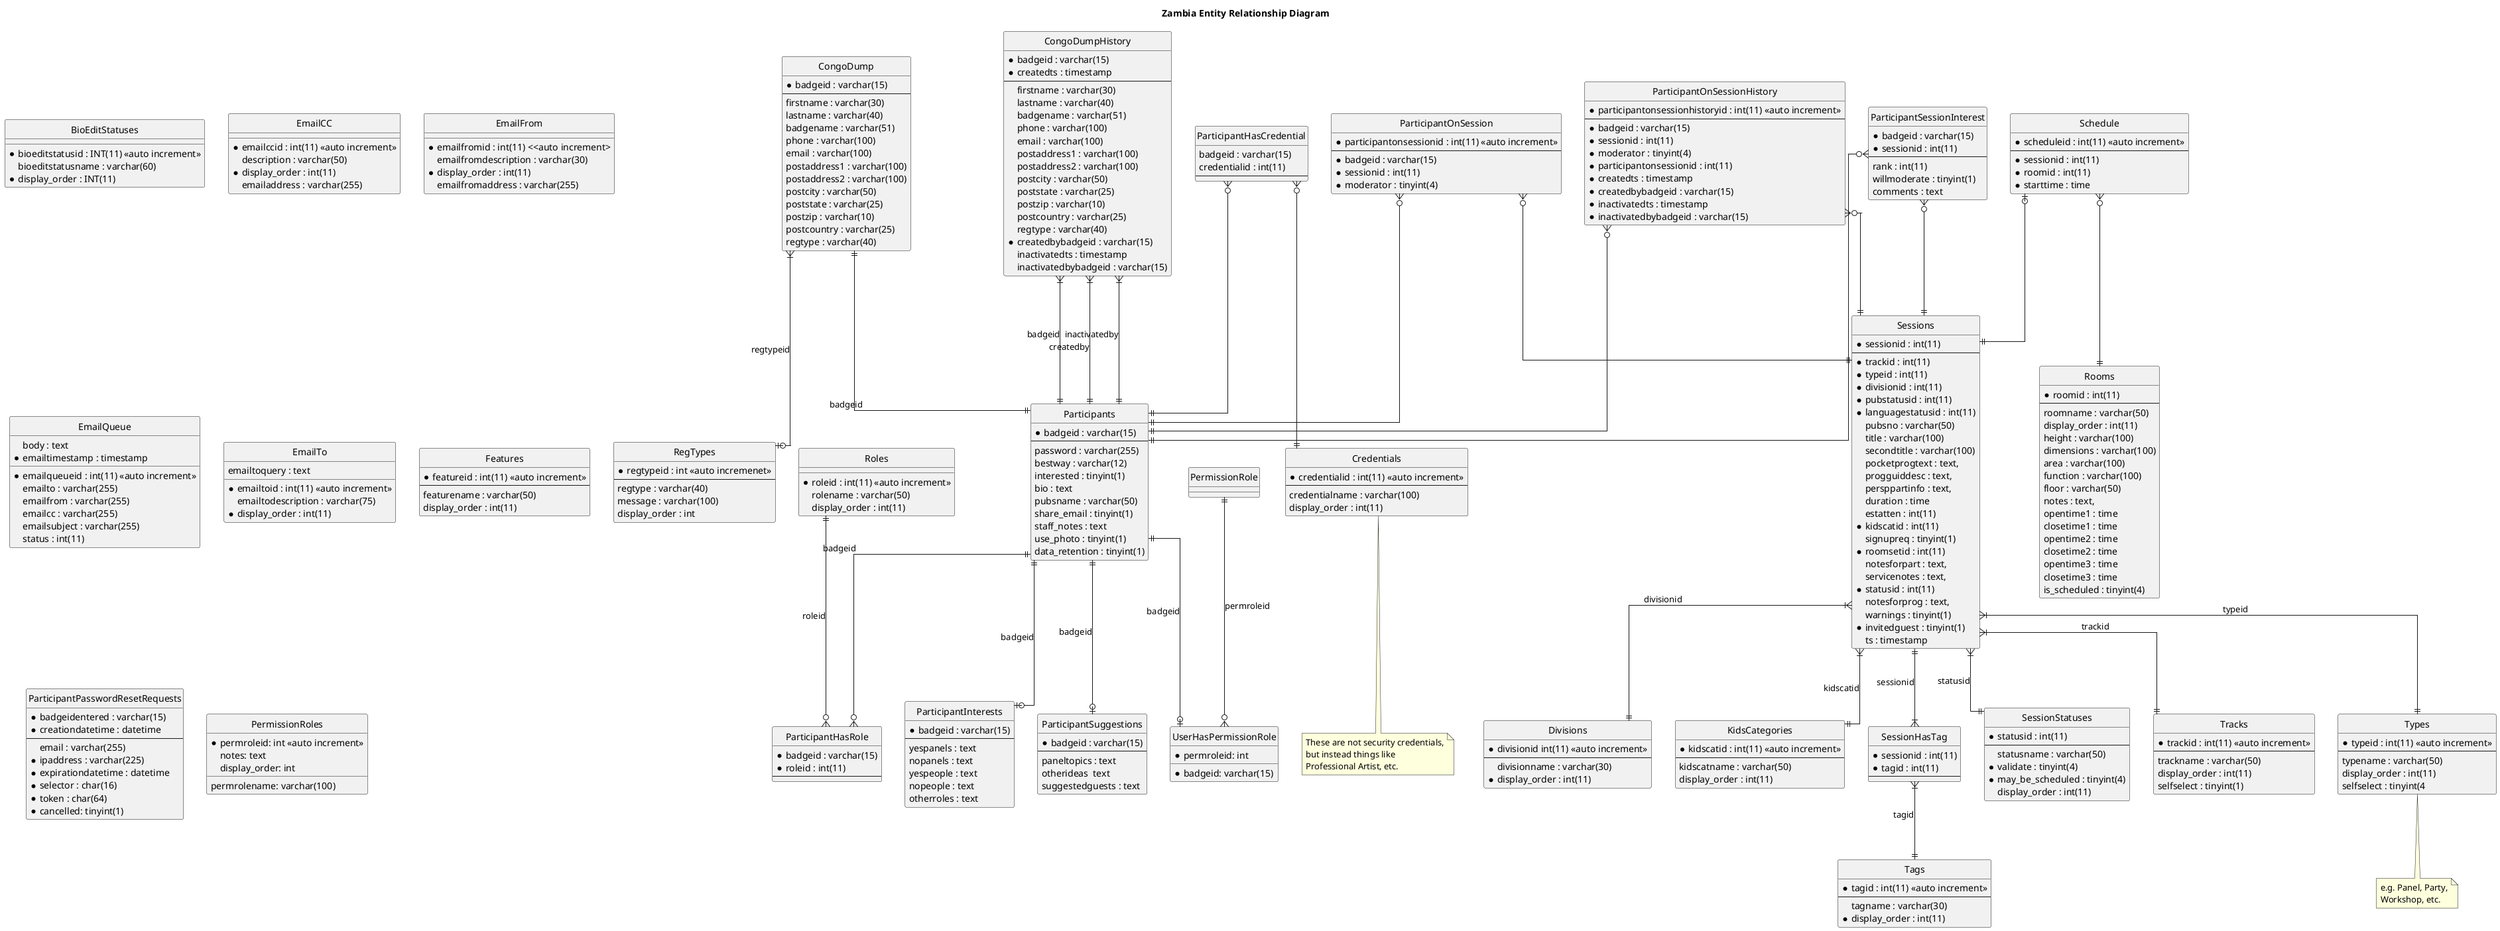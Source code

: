 @startuml ER Diagram
title Zambia Entity Relationship Diagram
'hide the spot
hide circle

'avoid problems with angled crows feet
skinparam linetype ortho

entity BioEditStatuses {
* bioeditstatusid : INT(11) <<auto increment>>
  bioeditstatusname : varchar(60)
* display_order : INT(11)
}

entity "CongoDump" {
* badgeid : varchar(15)
--
  firstname : varchar(30)
  lastname : varchar(40)
  badgename : varchar(51)
  phone : varchar(100)
  email : varchar(100)
  postaddress1 : varchar(100)
  postaddress2 : varchar(100)
  postcity : varchar(50)
  poststate : varchar(25)
  postzip : varchar(10)
  postcountry : varchar(25)
  regtype : varchar(40)
}

entity "CongoDumpHistory" {
* badgeid : varchar(15)
* createdts : timestamp
--
  firstname : varchar(30)
  lastname : varchar(40)
  badgename : varchar(51)
  phone : varchar(100)
  email : varchar(100)
  postaddress1 : varchar(100)
  postaddress2 : varchar(100)
  postcity : varchar(50)
  poststate : varchar(25)
  postzip : varchar(10)
  postcountry : varchar(25)
  regtype : varchar(40)
* createdbybadgeid : varchar(15)
  inactivatedts : timestamp
  inactivatedbybadgeid : varchar(15)
}

entity Credentials {
* credentialid : int(11) <<auto increment>>
--
  credentialname : varchar(100)
  display_order : int(11)
}

note bottom: These are not security credentials,\nbut instead things like\nProfessional Artist, etc.

entity Divisions {
* divisionid int(11) <<auto increment>>
--
  divisionname : varchar(30)
* display_order : int(11)
}

entity EmailCC {
* emailccid : int(11) <<auto increment>>
  description : varchar(50)
* display_order : int(11)
  emailaddress : varchar(255)
}

entity EmailFrom {
* emailfromid : int(11) <<auto increment>
  emailfromdescription : varchar(30)
* display_order : int(11)
  emailfromaddress : varchar(255)
}

entity EmailQueue {
* emailqueueid : int(11) <<auto increment>>
  emailto : varchar(255)
  emailfrom : varchar(255)
  emailcc : varchar(255)
  emailsubject : varchar(255)
  body : text
  status : int(11)
* emailtimestamp : timestamp
}
entity EmailTo {
* emailtoid : int(11) <<auto increment>>
  emailtodescription : varchar(75)
* display_order : int(11)
  emailtoquery : text
}

entity Features {
* featureid : int(11) <<auto increment>>
--
  featurename : varchar(50)
  display_order : int(11)
}

entity KidsCategories {
* kidscatid : int(11) <<auto increment>>
--
  kidscatname : varchar(50)
  display_order : int(11)
}

entity "Participants" {
* badgeid : varchar(15)
--
  password : varchar(255)
  bestway : varchar(12)
  interested : tinyint(1)
  bio : text
  pubsname : varchar(50)
  share_email : tinyint(1)
  staff_notes : text
  use_photo : tinyint(1)
  data_retention : tinyint(1)
}

entity ParticipantHasCredential {
  badgeid : varchar(15)
  credentialid : int(11)
--
}

entity ParticipantHasRole {
* badgeid : varchar(15)
* roleid : int(11)
--
}

entity ParticipantInterests {
* badgeid : varchar(15)
--
  yespanels : text
  nopanels : text
  yespeople : text
  nopeople : text
  otherroles : text
}

entity ParticipantOnSession {
* participantonsessionid : int(11) <<auto increment>>
--
* badgeid : varchar(15)
* sessionid : int(11)
* moderator : tinyint(4)
}

entity ParticipantOnSessionHistory {
* participantonsessionhistoryid : int(11) <<auto increment>>
--
* badgeid : varchar(15)
* sessionid : int(11)
* moderator : tinyint(4)
* participantonsessionid : int(11)
* createdts : timestamp
* createdbybadgeid : varchar(15)
* inactivatedts : timestamp
* inactivatedbybadgeid : varchar(15)
}  

entity ParticipantPasswordResetRequests {
* badgeidentered : varchar(15)
* creationdatetime : datetime
--
  email : varchar(255)
* ipaddress : varchar(225)
* expirationdatetime : datetime
* selector : char(16)
* token : char(64)
* cancelled: tinyint(1)
}

entity ParticipantSessionInterest {
* badgeid : varchar(15)
* sessionid : int(11)
--
  rank : int(11)
  willmoderate : tinyint(1)
  comments : text
}

entity ParticipantSuggestions {
*  badgeid : varchar(15)
--
  paneltopics : text
  otherideas  text
  suggestedguests : text
}

entity PermissionRoles {
* permroleid: int <<auto increment>>
  permrolename: varchar(100)
  notes: text
  display_order: int
}

entity RegTypes {
* regtypeid : int <<auto incremenet>>
--
  regtype : varchar(40)
  message : varchar(100)
  display_order : int
}

entity Roles {
* roleid : int(11) <<auto increment>>
  rolename : varchar(50)
  display_order : int(11)
}

entity Rooms {
*  roomid : int(11)
--
   roomname : varchar(50) 
   display_order : int(11) 
   height : varchar(100) 
   dimensions : varchar(100) 
   area : varchar(100) 
   function : varchar(100) 
   floor : varchar(50) 
   notes : text,
   opentime1 : time 
   closetime1 : time 
   opentime2 : time 
   closetime2 : time 
   opentime3 : time 
   closetime3 : time 
   is_scheduled : tinyint(4)
}

entity Schedule {
* scheduleid : int(11) <<auto increment>>
--
* sessionid : int(11)
* roomid : int(11)
* starttime : time
}

entity SessionHasTag {
* sessionid : int(11)
* tagid : int(11)
--
}
entity SessionStatuses {
*  statusid : int(11)
--
   statusname : varchar(50) 
*  validate : tinyint(4)
*  may_be_scheduled : tinyint(4)
   display_order : int(11) 
}

entity Sessions {
*  sessionid : int(11)
--
*  trackid : int(11)
*  typeid : int(11)
*  divisionid : int(11)
*  pubstatusid : int(11)
*  languagestatusid : int(11)
   pubsno : varchar(50) 
   title : varchar(100) 
   secondtitle : varchar(100) 
   pocketprogtext : text,
   progguiddesc : text,
   persppartinfo : text,
   duration : time 
   estatten : int(11) 
*  kidscatid : int(11)
   signupreq : tinyint(1) 
*  roomsetid : int(11)
   notesforpart : text,
   servicenotes : text,
*  statusid : int(11)
   notesforprog : text,
   warnings : tinyint(1) 
*  invitedguest : tinyint(1)
   ts : timestamp
}

entity Tags {
* tagid : int(11) <<auto increment>>
--
  tagname : varchar(30)
* display_order : int(11)
}

entity Tracks {
*  trackid : int(11) <<auto increment>>
--
   trackname : varchar(50)
   display_order : int(11)
   selfselect : tinyint(1)
}

entity Types {
*  typeid : int(11) <<auto increment>>
--
  typename : varchar(50)
  display_order : int(11)
  selfselect : tinyint(4
}
note bottom: e.g. Panel, Party,\nWorkshop, etc.

entity UserHasPermissionRole {
* badgeid: varchar(15)
* permroleid: int
}

CongoDump ||--|| Participants : badgeid
CongoDump }|--o| RegTypes : regtypeid
CongoDumpHistory }|--|| Participants : badgeid
CongoDumpHistory }|--|| Participants : createdby
CongoDumpHistory }|--|| Participants : inactivatedby
Schedule |o--|| Sessions
Schedule }o--|| Rooms
Sessions }|--|| SessionStatuses : statusid
Sessions }|--|| Divisions : divisionid
Sessions }|--|| KidsCategories : kidscatid
Sessions }|--|| Tracks : trackid
Sessions }|--|| Types : typeid
Sessions ||--|{ SessionHasTag : sessionid
SessionHasTag }|--|| Tags : tagid
ParticipantHasCredential }o--|| Participants
ParticipantHasCredential }o--|| Credentials
ParticipantOnSession }o--|| Participants
ParticipantOnSession }o--|| Sessions
ParticipantOnSessionHistory }o--|| Participants
ParticipantOnSessionHistory }o--|| Sessions
ParticipantSessionInterest }o--|| Participants
ParticipantSessionInterest }o--|| Sessions
Participants ||--o| ParticipantInterests : badgeid
Participants ||--o| ParticipantSuggestions : badgeid
Participants ||--o{ ParticipantHasRole : badgeid
Participants ||--o| UserHasPermissionRole : badgeid
Roles ||--o{ ParticipantHasRole : roleid
PermissionRole ||--o{ UserHasPermissionRole : permroleid

@enduml
